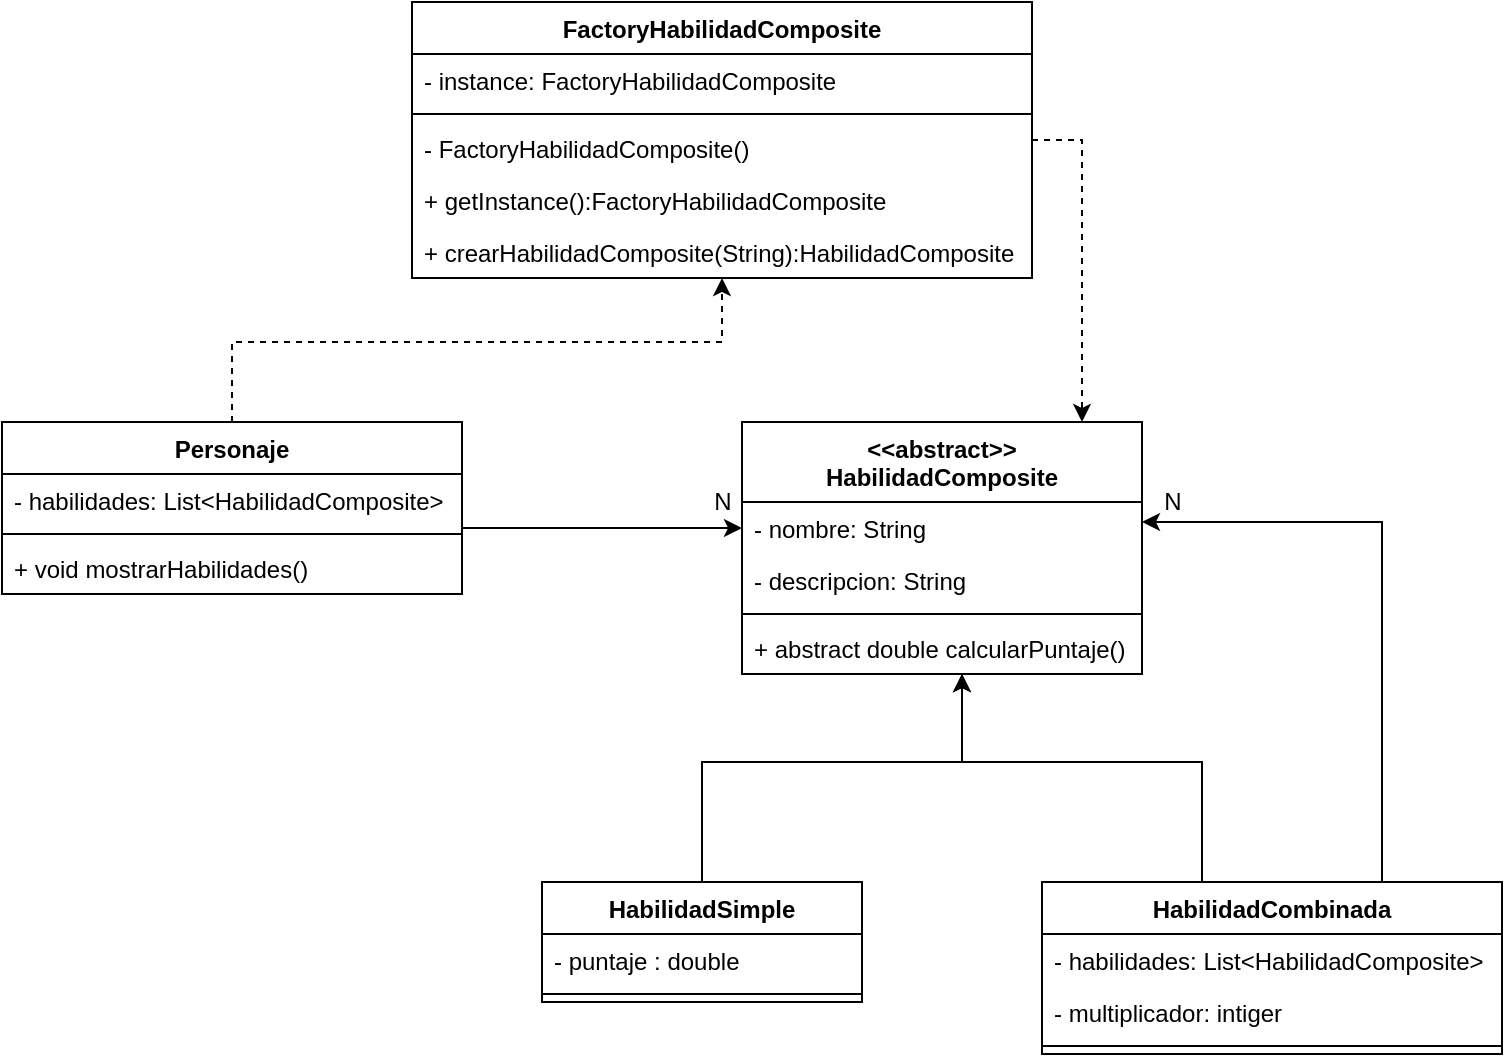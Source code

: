 <mxfile version="20.3.6" type="github">
  <diagram id="k21uaxD-FP5BLmJmICHU" name="Página-1">
    <mxGraphModel dx="1984" dy="1758" grid="1" gridSize="10" guides="1" tooltips="1" connect="1" arrows="1" fold="1" page="1" pageScale="1" pageWidth="827" pageHeight="1169" math="0" shadow="0">
      <root>
        <mxCell id="0" />
        <mxCell id="1" parent="0" />
        <mxCell id="jy_K6msG3b2x9ZKLDRLQ-24" style="edgeStyle=orthogonalEdgeStyle;rounded=0;orthogonalLoop=1;jettySize=auto;html=1;" parent="1" source="jy_K6msG3b2x9ZKLDRLQ-5" target="jy_K6msG3b2x9ZKLDRLQ-13" edge="1">
          <mxGeometry relative="1" as="geometry">
            <Array as="points">
              <mxPoint x="310" y="270" />
              <mxPoint x="440" y="270" />
            </Array>
          </mxGeometry>
        </mxCell>
        <mxCell id="jy_K6msG3b2x9ZKLDRLQ-5" value="HabilidadSimple" style="swimlane;fontStyle=1;align=center;verticalAlign=top;childLayout=stackLayout;horizontal=1;startSize=26;horizontalStack=0;resizeParent=1;resizeParentMax=0;resizeLast=0;collapsible=1;marginBottom=0;" parent="1" vertex="1">
          <mxGeometry x="230" y="330" width="160" height="60" as="geometry" />
        </mxCell>
        <mxCell id="jy_K6msG3b2x9ZKLDRLQ-6" value="- puntaje : double" style="text;strokeColor=none;fillColor=none;align=left;verticalAlign=top;spacingLeft=4;spacingRight=4;overflow=hidden;rotatable=0;points=[[0,0.5],[1,0.5]];portConstraint=eastwest;" parent="jy_K6msG3b2x9ZKLDRLQ-5" vertex="1">
          <mxGeometry y="26" width="160" height="26" as="geometry" />
        </mxCell>
        <mxCell id="jy_K6msG3b2x9ZKLDRLQ-7" value="" style="line;strokeWidth=1;fillColor=none;align=left;verticalAlign=middle;spacingTop=-1;spacingLeft=3;spacingRight=3;rotatable=0;labelPosition=right;points=[];portConstraint=eastwest;strokeColor=inherit;" parent="jy_K6msG3b2x9ZKLDRLQ-5" vertex="1">
          <mxGeometry y="52" width="160" height="8" as="geometry" />
        </mxCell>
        <mxCell id="jy_K6msG3b2x9ZKLDRLQ-23" style="edgeStyle=orthogonalEdgeStyle;rounded=0;orthogonalLoop=1;jettySize=auto;html=1;" parent="1" source="jy_K6msG3b2x9ZKLDRLQ-9" target="jy_K6msG3b2x9ZKLDRLQ-13" edge="1">
          <mxGeometry relative="1" as="geometry">
            <Array as="points">
              <mxPoint x="560" y="270" />
              <mxPoint x="440" y="270" />
            </Array>
          </mxGeometry>
        </mxCell>
        <mxCell id="jy_K6msG3b2x9ZKLDRLQ-25" style="edgeStyle=orthogonalEdgeStyle;rounded=0;orthogonalLoop=1;jettySize=auto;html=1;" parent="1" source="jy_K6msG3b2x9ZKLDRLQ-9" target="jy_K6msG3b2x9ZKLDRLQ-13" edge="1">
          <mxGeometry relative="1" as="geometry">
            <Array as="points">
              <mxPoint x="650" y="373" />
              <mxPoint x="650" y="150" />
            </Array>
          </mxGeometry>
        </mxCell>
        <mxCell id="jy_K6msG3b2x9ZKLDRLQ-9" value="HabilidadCombinada" style="swimlane;fontStyle=1;align=center;verticalAlign=top;childLayout=stackLayout;horizontal=1;startSize=26;horizontalStack=0;resizeParent=1;resizeParentMax=0;resizeLast=0;collapsible=1;marginBottom=0;" parent="1" vertex="1">
          <mxGeometry x="480" y="330" width="230" height="86" as="geometry" />
        </mxCell>
        <mxCell id="jy_K6msG3b2x9ZKLDRLQ-22" value="- habilidades: List&lt;HabilidadComposite&gt;" style="text;strokeColor=none;fillColor=none;align=left;verticalAlign=top;spacingLeft=4;spacingRight=4;overflow=hidden;rotatable=0;points=[[0,0.5],[1,0.5]];portConstraint=eastwest;" parent="jy_K6msG3b2x9ZKLDRLQ-9" vertex="1">
          <mxGeometry y="26" width="230" height="26" as="geometry" />
        </mxCell>
        <mxCell id="jy_K6msG3b2x9ZKLDRLQ-10" value="- multiplicador: intiger" style="text;strokeColor=none;fillColor=none;align=left;verticalAlign=top;spacingLeft=4;spacingRight=4;overflow=hidden;rotatable=0;points=[[0,0.5],[1,0.5]];portConstraint=eastwest;" parent="jy_K6msG3b2x9ZKLDRLQ-9" vertex="1">
          <mxGeometry y="52" width="230" height="26" as="geometry" />
        </mxCell>
        <mxCell id="jy_K6msG3b2x9ZKLDRLQ-11" value="" style="line;strokeWidth=1;fillColor=none;align=left;verticalAlign=middle;spacingTop=-1;spacingLeft=3;spacingRight=3;rotatable=0;labelPosition=right;points=[];portConstraint=eastwest;strokeColor=inherit;" parent="jy_K6msG3b2x9ZKLDRLQ-9" vertex="1">
          <mxGeometry y="78" width="230" height="8" as="geometry" />
        </mxCell>
        <mxCell id="jy_K6msG3b2x9ZKLDRLQ-13" value="&lt;&lt;abstract&gt;&gt;&#xa;HabilidadComposite" style="swimlane;fontStyle=1;align=center;verticalAlign=top;childLayout=stackLayout;horizontal=1;startSize=40;horizontalStack=0;resizeParent=1;resizeParentMax=0;resizeLast=0;collapsible=1;marginBottom=0;" parent="1" vertex="1">
          <mxGeometry x="330" y="100" width="200" height="126" as="geometry" />
        </mxCell>
        <mxCell id="jy_K6msG3b2x9ZKLDRLQ-17" value="- nombre: String" style="text;strokeColor=none;fillColor=none;align=left;verticalAlign=top;spacingLeft=4;spacingRight=4;overflow=hidden;rotatable=0;points=[[0,0.5],[1,0.5]];portConstraint=eastwest;" parent="jy_K6msG3b2x9ZKLDRLQ-13" vertex="1">
          <mxGeometry y="40" width="200" height="26" as="geometry" />
        </mxCell>
        <mxCell id="jy_K6msG3b2x9ZKLDRLQ-14" value="- descripcion: String" style="text;strokeColor=none;fillColor=none;align=left;verticalAlign=top;spacingLeft=4;spacingRight=4;overflow=hidden;rotatable=0;points=[[0,0.5],[1,0.5]];portConstraint=eastwest;" parent="jy_K6msG3b2x9ZKLDRLQ-13" vertex="1">
          <mxGeometry y="66" width="200" height="26" as="geometry" />
        </mxCell>
        <mxCell id="jy_K6msG3b2x9ZKLDRLQ-15" value="" style="line;strokeWidth=1;fillColor=none;align=left;verticalAlign=middle;spacingTop=-1;spacingLeft=3;spacingRight=3;rotatable=0;labelPosition=right;points=[];portConstraint=eastwest;strokeColor=inherit;" parent="jy_K6msG3b2x9ZKLDRLQ-13" vertex="1">
          <mxGeometry y="92" width="200" height="8" as="geometry" />
        </mxCell>
        <mxCell id="jy_K6msG3b2x9ZKLDRLQ-16" value="+ abstract double calcularPuntaje()" style="text;strokeColor=none;fillColor=none;align=left;verticalAlign=top;spacingLeft=4;spacingRight=4;overflow=hidden;rotatable=0;points=[[0,0.5],[1,0.5]];portConstraint=eastwest;" parent="jy_K6msG3b2x9ZKLDRLQ-13" vertex="1">
          <mxGeometry y="100" width="200" height="26" as="geometry" />
        </mxCell>
        <mxCell id="jy_K6msG3b2x9ZKLDRLQ-27" style="edgeStyle=orthogonalEdgeStyle;rounded=0;orthogonalLoop=1;jettySize=auto;html=1;" parent="1" source="jy_K6msG3b2x9ZKLDRLQ-18" target="jy_K6msG3b2x9ZKLDRLQ-17" edge="1">
          <mxGeometry relative="1" as="geometry">
            <Array as="points">
              <mxPoint x="220" y="153" />
              <mxPoint x="220" y="153" />
            </Array>
          </mxGeometry>
        </mxCell>
        <mxCell id="jy_K6msG3b2x9ZKLDRLQ-34" style="edgeStyle=orthogonalEdgeStyle;rounded=0;orthogonalLoop=1;jettySize=auto;html=1;dashed=1;" parent="1" source="jy_K6msG3b2x9ZKLDRLQ-18" target="jy_K6msG3b2x9ZKLDRLQ-29" edge="1">
          <mxGeometry relative="1" as="geometry">
            <Array as="points">
              <mxPoint x="75" y="60" />
              <mxPoint x="320" y="60" />
            </Array>
          </mxGeometry>
        </mxCell>
        <mxCell id="jy_K6msG3b2x9ZKLDRLQ-18" value="Personaje" style="swimlane;fontStyle=1;align=center;verticalAlign=top;childLayout=stackLayout;horizontal=1;startSize=26;horizontalStack=0;resizeParent=1;resizeParentMax=0;resizeLast=0;collapsible=1;marginBottom=0;" parent="1" vertex="1">
          <mxGeometry x="-40" y="100" width="230" height="86" as="geometry" />
        </mxCell>
        <mxCell id="jy_K6msG3b2x9ZKLDRLQ-19" value="- habilidades: List&lt;HabilidadComposite&gt;" style="text;strokeColor=none;fillColor=none;align=left;verticalAlign=top;spacingLeft=4;spacingRight=4;overflow=hidden;rotatable=0;points=[[0,0.5],[1,0.5]];portConstraint=eastwest;" parent="jy_K6msG3b2x9ZKLDRLQ-18" vertex="1">
          <mxGeometry y="26" width="230" height="26" as="geometry" />
        </mxCell>
        <mxCell id="jy_K6msG3b2x9ZKLDRLQ-20" value="" style="line;strokeWidth=1;fillColor=none;align=left;verticalAlign=middle;spacingTop=-1;spacingLeft=3;spacingRight=3;rotatable=0;labelPosition=right;points=[];portConstraint=eastwest;strokeColor=inherit;" parent="jy_K6msG3b2x9ZKLDRLQ-18" vertex="1">
          <mxGeometry y="52" width="230" height="8" as="geometry" />
        </mxCell>
        <mxCell id="jy_K6msG3b2x9ZKLDRLQ-21" value="+ void mostrarHabilidades()" style="text;strokeColor=none;fillColor=none;align=left;verticalAlign=top;spacingLeft=4;spacingRight=4;overflow=hidden;rotatable=0;points=[[0,0.5],[1,0.5]];portConstraint=eastwest;" parent="jy_K6msG3b2x9ZKLDRLQ-18" vertex="1">
          <mxGeometry y="60" width="230" height="26" as="geometry" />
        </mxCell>
        <mxCell id="jy_K6msG3b2x9ZKLDRLQ-26" value="N" style="text;html=1;align=center;verticalAlign=middle;resizable=0;points=[];autosize=1;strokeColor=none;fillColor=none;" parent="1" vertex="1">
          <mxGeometry x="530" y="125" width="30" height="30" as="geometry" />
        </mxCell>
        <mxCell id="jy_K6msG3b2x9ZKLDRLQ-28" value="N" style="text;html=1;align=center;verticalAlign=middle;resizable=0;points=[];autosize=1;strokeColor=none;fillColor=none;" parent="1" vertex="1">
          <mxGeometry x="305" y="125" width="30" height="30" as="geometry" />
        </mxCell>
        <mxCell id="jy_K6msG3b2x9ZKLDRLQ-35" style="edgeStyle=orthogonalEdgeStyle;rounded=0;orthogonalLoop=1;jettySize=auto;html=1;dashed=1;" parent="1" source="jy_K6msG3b2x9ZKLDRLQ-29" target="jy_K6msG3b2x9ZKLDRLQ-13" edge="1">
          <mxGeometry relative="1" as="geometry">
            <Array as="points">
              <mxPoint x="500" y="-41" />
            </Array>
          </mxGeometry>
        </mxCell>
        <mxCell id="jy_K6msG3b2x9ZKLDRLQ-29" value="FactoryHabilidadComposite" style="swimlane;fontStyle=1;align=center;verticalAlign=top;childLayout=stackLayout;horizontal=1;startSize=26;horizontalStack=0;resizeParent=1;resizeParentMax=0;resizeLast=0;collapsible=1;marginBottom=0;" parent="1" vertex="1">
          <mxGeometry x="165" y="-110" width="310" height="138" as="geometry" />
        </mxCell>
        <mxCell id="jy_K6msG3b2x9ZKLDRLQ-30" value="- instance: FactoryHabilidadComposite" style="text;strokeColor=none;fillColor=none;align=left;verticalAlign=top;spacingLeft=4;spacingRight=4;overflow=hidden;rotatable=0;points=[[0,0.5],[1,0.5]];portConstraint=eastwest;" parent="jy_K6msG3b2x9ZKLDRLQ-29" vertex="1">
          <mxGeometry y="26" width="310" height="26" as="geometry" />
        </mxCell>
        <mxCell id="jy_K6msG3b2x9ZKLDRLQ-31" value="" style="line;strokeWidth=1;fillColor=none;align=left;verticalAlign=middle;spacingTop=-1;spacingLeft=3;spacingRight=3;rotatable=0;labelPosition=right;points=[];portConstraint=eastwest;strokeColor=inherit;" parent="jy_K6msG3b2x9ZKLDRLQ-29" vertex="1">
          <mxGeometry y="52" width="310" height="8" as="geometry" />
        </mxCell>
        <mxCell id="jy_K6msG3b2x9ZKLDRLQ-33" value="- FactoryHabilidadComposite()" style="text;strokeColor=none;fillColor=none;align=left;verticalAlign=top;spacingLeft=4;spacingRight=4;overflow=hidden;rotatable=0;points=[[0,0.5],[1,0.5]];portConstraint=eastwest;" parent="jy_K6msG3b2x9ZKLDRLQ-29" vertex="1">
          <mxGeometry y="60" width="310" height="26" as="geometry" />
        </mxCell>
        <mxCell id="rtmWmh6trXhPlHZ2p9GW-1" value="+ getInstance():FactoryHabilidadComposite " style="text;strokeColor=none;fillColor=none;align=left;verticalAlign=top;spacingLeft=4;spacingRight=4;overflow=hidden;rotatable=0;points=[[0,0.5],[1,0.5]];portConstraint=eastwest;" vertex="1" parent="jy_K6msG3b2x9ZKLDRLQ-29">
          <mxGeometry y="86" width="310" height="26" as="geometry" />
        </mxCell>
        <mxCell id="jy_K6msG3b2x9ZKLDRLQ-32" value="+ crearHabilidadComposite(String):HabilidadComposite" style="text;strokeColor=none;fillColor=none;align=left;verticalAlign=top;spacingLeft=4;spacingRight=4;overflow=hidden;rotatable=0;points=[[0,0.5],[1,0.5]];portConstraint=eastwest;" parent="jy_K6msG3b2x9ZKLDRLQ-29" vertex="1">
          <mxGeometry y="112" width="310" height="26" as="geometry" />
        </mxCell>
      </root>
    </mxGraphModel>
  </diagram>
</mxfile>
